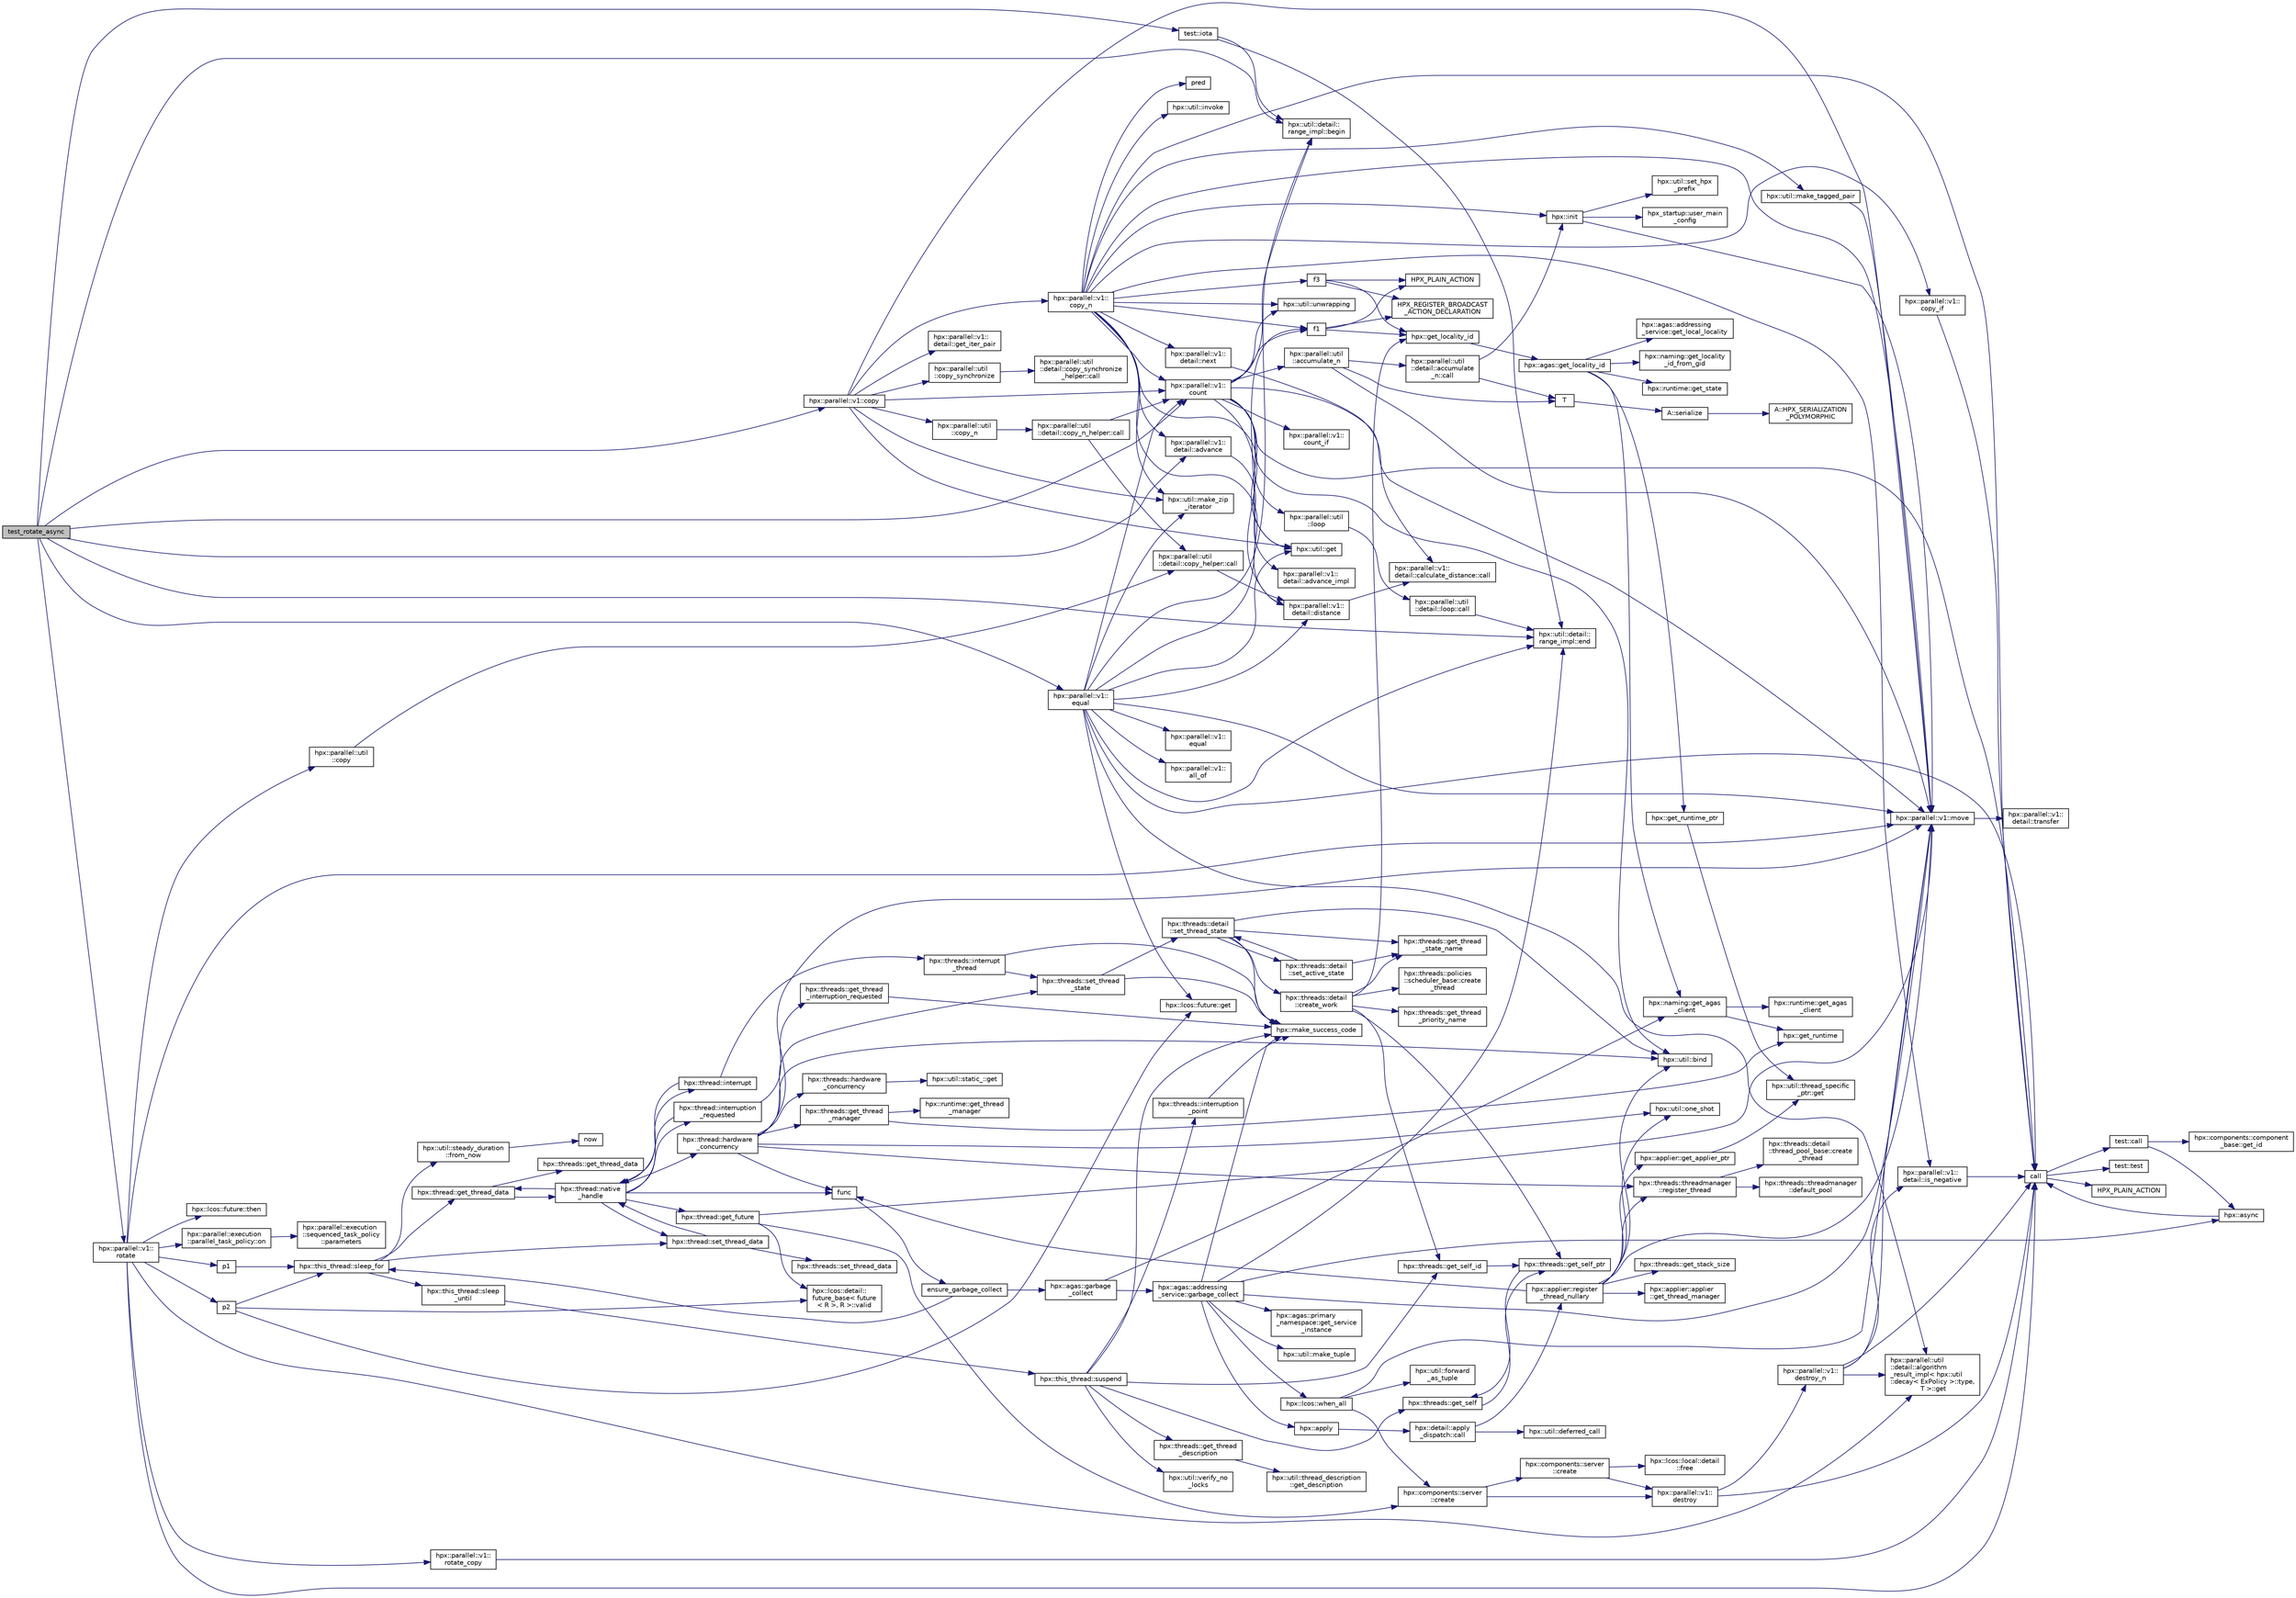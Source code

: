 digraph "test_rotate_async"
{
  edge [fontname="Helvetica",fontsize="10",labelfontname="Helvetica",labelfontsize="10"];
  node [fontname="Helvetica",fontsize="10",shape=record];
  rankdir="LR";
  Node295 [label="test_rotate_async",height=0.2,width=0.4,color="black", fillcolor="grey75", style="filled", fontcolor="black"];
  Node295 -> Node296 [color="midnightblue",fontsize="10",style="solid",fontname="Helvetica"];
  Node296 [label="test::iota",height=0.2,width=0.4,color="black", fillcolor="white", style="filled",URL="$df/d04/namespacetest.html#abdbbc37e6fb67287495e853a554c493a"];
  Node296 -> Node297 [color="midnightblue",fontsize="10",style="solid",fontname="Helvetica"];
  Node297 [label="hpx::util::detail::\lrange_impl::begin",height=0.2,width=0.4,color="black", fillcolor="white", style="filled",URL="$d4/d4a/namespacehpx_1_1util_1_1detail_1_1range__impl.html#a31e165df2b865cdd961f35ce938db41a"];
  Node296 -> Node298 [color="midnightblue",fontsize="10",style="solid",fontname="Helvetica"];
  Node298 [label="hpx::util::detail::\lrange_impl::end",height=0.2,width=0.4,color="black", fillcolor="white", style="filled",URL="$d4/d4a/namespacehpx_1_1util_1_1detail_1_1range__impl.html#afb2ea48b0902f52ee4d8b764807b4316"];
  Node295 -> Node297 [color="midnightblue",fontsize="10",style="solid",fontname="Helvetica"];
  Node295 -> Node298 [color="midnightblue",fontsize="10",style="solid",fontname="Helvetica"];
  Node295 -> Node299 [color="midnightblue",fontsize="10",style="solid",fontname="Helvetica"];
  Node299 [label="hpx::parallel::v1::copy",height=0.2,width=0.4,color="black", fillcolor="white", style="filled",URL="$db/db9/namespacehpx_1_1parallel_1_1v1.html#a502f993845638113034b4a1629b7a3c7"];
  Node299 -> Node300 [color="midnightblue",fontsize="10",style="solid",fontname="Helvetica"];
  Node300 [label="hpx::parallel::v1::\lcopy_n",height=0.2,width=0.4,color="black", fillcolor="white", style="filled",URL="$db/db9/namespacehpx_1_1parallel_1_1v1.html#a62b381b00123e950f7cd81ae9b16c4a6"];
  Node300 -> Node301 [color="midnightblue",fontsize="10",style="solid",fontname="Helvetica"];
  Node301 [label="hpx::util::make_tagged_pair",height=0.2,width=0.4,color="black", fillcolor="white", style="filled",URL="$df/dad/namespacehpx_1_1util.html#afa71e8b7f4f559051a5ff14a508c543c"];
  Node301 -> Node302 [color="midnightblue",fontsize="10",style="solid",fontname="Helvetica"];
  Node302 [label="hpx::parallel::v1::move",height=0.2,width=0.4,color="black", fillcolor="white", style="filled",URL="$db/db9/namespacehpx_1_1parallel_1_1v1.html#aa7c4ede081ce786c9d1eb1adff495cfc"];
  Node302 -> Node303 [color="midnightblue",fontsize="10",style="solid",fontname="Helvetica"];
  Node303 [label="hpx::parallel::v1::\ldetail::transfer",height=0.2,width=0.4,color="black", fillcolor="white", style="filled",URL="$d2/ddd/namespacehpx_1_1parallel_1_1v1_1_1detail.html#ab1b56a05e1885ca7cc7ffa1804dd2f3c"];
  Node300 -> Node304 [color="midnightblue",fontsize="10",style="solid",fontname="Helvetica"];
  Node304 [label="hpx::parallel::v1::\ldetail::is_negative",height=0.2,width=0.4,color="black", fillcolor="white", style="filled",URL="$d2/ddd/namespacehpx_1_1parallel_1_1v1_1_1detail.html#adf2e40fc4b20ad0fd442ee3118a4d527"];
  Node304 -> Node305 [color="midnightblue",fontsize="10",style="solid",fontname="Helvetica"];
  Node305 [label="call",height=0.2,width=0.4,color="black", fillcolor="white", style="filled",URL="$d2/d67/promise__1620_8cpp.html#a58357f0b82bc761e1d0b9091ed563a70"];
  Node305 -> Node306 [color="midnightblue",fontsize="10",style="solid",fontname="Helvetica"];
  Node306 [label="test::test",height=0.2,width=0.4,color="black", fillcolor="white", style="filled",URL="$d8/d89/structtest.html#ab42d5ece712d716b04cb3f686f297a26"];
  Node305 -> Node307 [color="midnightblue",fontsize="10",style="solid",fontname="Helvetica"];
  Node307 [label="HPX_PLAIN_ACTION",height=0.2,width=0.4,color="black", fillcolor="white", style="filled",URL="$d2/d67/promise__1620_8cpp.html#ab96aab827a4b1fcaf66cfe0ba83fef23"];
  Node305 -> Node308 [color="midnightblue",fontsize="10",style="solid",fontname="Helvetica"];
  Node308 [label="test::call",height=0.2,width=0.4,color="black", fillcolor="white", style="filled",URL="$d8/d89/structtest.html#aeb29e7ed6518b9426ccf1344c52620ae"];
  Node308 -> Node309 [color="midnightblue",fontsize="10",style="solid",fontname="Helvetica"];
  Node309 [label="hpx::async",height=0.2,width=0.4,color="black", fillcolor="white", style="filled",URL="$d8/d83/namespacehpx.html#acb7d8e37b73b823956ce144f9a57eaa4"];
  Node309 -> Node305 [color="midnightblue",fontsize="10",style="solid",fontname="Helvetica"];
  Node308 -> Node310 [color="midnightblue",fontsize="10",style="solid",fontname="Helvetica"];
  Node310 [label="hpx::components::component\l_base::get_id",height=0.2,width=0.4,color="black", fillcolor="white", style="filled",URL="$d2/de6/classhpx_1_1components_1_1component__base.html#a4c8fd93514039bdf01c48d66d82b19cd"];
  Node300 -> Node311 [color="midnightblue",fontsize="10",style="solid",fontname="Helvetica"];
  Node311 [label="hpx::util::get",height=0.2,width=0.4,color="black", fillcolor="white", style="filled",URL="$df/dad/namespacehpx_1_1util.html#a5cbd3c41f03f4d4acaedaa4777e3cc02"];
  Node300 -> Node305 [color="midnightblue",fontsize="10",style="solid",fontname="Helvetica"];
  Node300 -> Node312 [color="midnightblue",fontsize="10",style="solid",fontname="Helvetica"];
  Node312 [label="pred",height=0.2,width=0.4,color="black", fillcolor="white", style="filled",URL="$dc/d8b/cxx11__std__thread_8cpp.html#a31ff3168522b47b050989c5e07dd8408"];
  Node300 -> Node313 [color="midnightblue",fontsize="10",style="solid",fontname="Helvetica"];
  Node313 [label="hpx::util::invoke",height=0.2,width=0.4,color="black", fillcolor="white", style="filled",URL="$df/dad/namespacehpx_1_1util.html#a9ed3f52b36e725e476dbf5099134ed3d"];
  Node300 -> Node314 [color="midnightblue",fontsize="10",style="solid",fontname="Helvetica"];
  Node314 [label="hpx::parallel::v1::\lcopy_if",height=0.2,width=0.4,color="black", fillcolor="white", style="filled",URL="$db/db9/namespacehpx_1_1parallel_1_1v1.html#a9a749519e8f71f886d23aecb6ceaaf8a"];
  Node314 -> Node305 [color="midnightblue",fontsize="10",style="solid",fontname="Helvetica"];
  Node300 -> Node315 [color="midnightblue",fontsize="10",style="solid",fontname="Helvetica"];
  Node315 [label="hpx::parallel::v1::\lcount",height=0.2,width=0.4,color="black", fillcolor="white", style="filled",URL="$db/db9/namespacehpx_1_1parallel_1_1v1.html#a19d058114a2bd44801aab4176b188e23"];
  Node315 -> Node316 [color="midnightblue",fontsize="10",style="solid",fontname="Helvetica"];
  Node316 [label="hpx::parallel::v1::\lcount_if",height=0.2,width=0.4,color="black", fillcolor="white", style="filled",URL="$db/db9/namespacehpx_1_1parallel_1_1v1.html#ad836ff017ec208c2d6388a9b47b05ce0"];
  Node315 -> Node317 [color="midnightblue",fontsize="10",style="solid",fontname="Helvetica"];
  Node317 [label="f1",height=0.2,width=0.4,color="black", fillcolor="white", style="filled",URL="$d8/d8b/broadcast_8cpp.html#a1751fbd41f2529b84514a9dbd767959a"];
  Node317 -> Node318 [color="midnightblue",fontsize="10",style="solid",fontname="Helvetica"];
  Node318 [label="hpx::get_locality_id",height=0.2,width=0.4,color="black", fillcolor="white", style="filled",URL="$d8/d83/namespacehpx.html#a158d7c54a657bb364c1704033010697b",tooltip="Return the number of the locality this function is being called from. "];
  Node318 -> Node319 [color="midnightblue",fontsize="10",style="solid",fontname="Helvetica"];
  Node319 [label="hpx::agas::get_locality_id",height=0.2,width=0.4,color="black", fillcolor="white", style="filled",URL="$dc/d54/namespacehpx_1_1agas.html#a491cc2ddecdf0f1a9129900caa6a4d3e"];
  Node319 -> Node320 [color="midnightblue",fontsize="10",style="solid",fontname="Helvetica"];
  Node320 [label="hpx::get_runtime_ptr",height=0.2,width=0.4,color="black", fillcolor="white", style="filled",URL="$d8/d83/namespacehpx.html#af29daf2bb3e01b4d6495a1742b6cce64"];
  Node320 -> Node321 [color="midnightblue",fontsize="10",style="solid",fontname="Helvetica"];
  Node321 [label="hpx::util::thread_specific\l_ptr::get",height=0.2,width=0.4,color="black", fillcolor="white", style="filled",URL="$d4/d4c/structhpx_1_1util_1_1thread__specific__ptr.html#a3b27d8520710478aa41d1f74206bdba9"];
  Node319 -> Node322 [color="midnightblue",fontsize="10",style="solid",fontname="Helvetica"];
  Node322 [label="hpx::runtime::get_state",height=0.2,width=0.4,color="black", fillcolor="white", style="filled",URL="$d0/d7b/classhpx_1_1runtime.html#ab405f80e060dac95d624520f38b0524c"];
  Node319 -> Node323 [color="midnightblue",fontsize="10",style="solid",fontname="Helvetica"];
  Node323 [label="hpx::naming::get_agas\l_client",height=0.2,width=0.4,color="black", fillcolor="white", style="filled",URL="$d4/dc9/namespacehpx_1_1naming.html#a0408fffd5d34b620712a801b0ae3b032"];
  Node323 -> Node324 [color="midnightblue",fontsize="10",style="solid",fontname="Helvetica"];
  Node324 [label="hpx::get_runtime",height=0.2,width=0.4,color="black", fillcolor="white", style="filled",URL="$d8/d83/namespacehpx.html#aef902cc6c7dd3b9fbadf34d1e850a070"];
  Node323 -> Node325 [color="midnightblue",fontsize="10",style="solid",fontname="Helvetica"];
  Node325 [label="hpx::runtime::get_agas\l_client",height=0.2,width=0.4,color="black", fillcolor="white", style="filled",URL="$d0/d7b/classhpx_1_1runtime.html#aeb5dddd30d6b9861669af8ad44d1a96a"];
  Node319 -> Node326 [color="midnightblue",fontsize="10",style="solid",fontname="Helvetica"];
  Node326 [label="hpx::agas::addressing\l_service::get_local_locality",height=0.2,width=0.4,color="black", fillcolor="white", style="filled",URL="$db/d58/structhpx_1_1agas_1_1addressing__service.html#ab52c19a37c2a7a006c6c15f90ad0539c"];
  Node319 -> Node327 [color="midnightblue",fontsize="10",style="solid",fontname="Helvetica"];
  Node327 [label="hpx::naming::get_locality\l_id_from_gid",height=0.2,width=0.4,color="black", fillcolor="white", style="filled",URL="$d4/dc9/namespacehpx_1_1naming.html#a7fd43037784560bd04fda9b49e33529f"];
  Node317 -> Node328 [color="midnightblue",fontsize="10",style="solid",fontname="Helvetica"];
  Node328 [label="HPX_PLAIN_ACTION",height=0.2,width=0.4,color="black", fillcolor="white", style="filled",URL="$d8/d8b/broadcast_8cpp.html#a19685a0394ce6a99351f7a679f6eeefc"];
  Node317 -> Node329 [color="midnightblue",fontsize="10",style="solid",fontname="Helvetica"];
  Node329 [label="HPX_REGISTER_BROADCAST\l_ACTION_DECLARATION",height=0.2,width=0.4,color="black", fillcolor="white", style="filled",URL="$d7/d38/addressing__service_8cpp.html#a573d764d9cb34eec46a4bdffcf07875f"];
  Node315 -> Node330 [color="midnightblue",fontsize="10",style="solid",fontname="Helvetica"];
  Node330 [label="hpx::parallel::util\l::loop",height=0.2,width=0.4,color="black", fillcolor="white", style="filled",URL="$df/dc6/namespacehpx_1_1parallel_1_1util.html#a3f434e00f42929aac85debb8c5782213"];
  Node330 -> Node331 [color="midnightblue",fontsize="10",style="solid",fontname="Helvetica"];
  Node331 [label="hpx::parallel::util\l::detail::loop::call",height=0.2,width=0.4,color="black", fillcolor="white", style="filled",URL="$da/d06/structhpx_1_1parallel_1_1util_1_1detail_1_1loop.html#a5c5e8dbda782f09cdb7bc2509e3bf09e"];
  Node331 -> Node298 [color="midnightblue",fontsize="10",style="solid",fontname="Helvetica"];
  Node315 -> Node332 [color="midnightblue",fontsize="10",style="solid",fontname="Helvetica"];
  Node332 [label="hpx::util::bind",height=0.2,width=0.4,color="black", fillcolor="white", style="filled",URL="$df/dad/namespacehpx_1_1util.html#ad844caedf82a0173d6909d910c3e48c6"];
  Node315 -> Node302 [color="midnightblue",fontsize="10",style="solid",fontname="Helvetica"];
  Node315 -> Node311 [color="midnightblue",fontsize="10",style="solid",fontname="Helvetica"];
  Node315 -> Node305 [color="midnightblue",fontsize="10",style="solid",fontname="Helvetica"];
  Node315 -> Node333 [color="midnightblue",fontsize="10",style="solid",fontname="Helvetica"];
  Node333 [label="hpx::parallel::v1::\ldetail::distance",height=0.2,width=0.4,color="black", fillcolor="white", style="filled",URL="$d2/ddd/namespacehpx_1_1parallel_1_1v1_1_1detail.html#a6bea3c6a5f470cad11f27ee6bab4a33f"];
  Node333 -> Node334 [color="midnightblue",fontsize="10",style="solid",fontname="Helvetica"];
  Node334 [label="hpx::parallel::v1::\ldetail::calculate_distance::call",height=0.2,width=0.4,color="black", fillcolor="white", style="filled",URL="$db/dfa/structhpx_1_1parallel_1_1v1_1_1detail_1_1calculate__distance.html#a950a6627830a7d019ac0e734b0a447bf"];
  Node315 -> Node335 [color="midnightblue",fontsize="10",style="solid",fontname="Helvetica"];
  Node335 [label="hpx::util::unwrapping",height=0.2,width=0.4,color="black", fillcolor="white", style="filled",URL="$df/dad/namespacehpx_1_1util.html#a7529d9ac687684c33403cdd1f9cef8e4"];
  Node315 -> Node336 [color="midnightblue",fontsize="10",style="solid",fontname="Helvetica"];
  Node336 [label="hpx::parallel::util\l::accumulate_n",height=0.2,width=0.4,color="black", fillcolor="white", style="filled",URL="$df/dc6/namespacehpx_1_1parallel_1_1util.html#af19f9a2722f97c2247ea5d0dbb5e2d25"];
  Node336 -> Node337 [color="midnightblue",fontsize="10",style="solid",fontname="Helvetica"];
  Node337 [label="hpx::parallel::util\l::detail::accumulate\l_n::call",height=0.2,width=0.4,color="black", fillcolor="white", style="filled",URL="$d8/d3b/structhpx_1_1parallel_1_1util_1_1detail_1_1accumulate__n.html#a765aceb8ab313fc92f7c4aaf70ccca8f"];
  Node337 -> Node338 [color="midnightblue",fontsize="10",style="solid",fontname="Helvetica"];
  Node338 [label="hpx::init",height=0.2,width=0.4,color="black", fillcolor="white", style="filled",URL="$d8/d83/namespacehpx.html#a3c694ea960b47c56b33351ba16e3d76b",tooltip="Main entry point for launching the HPX runtime system. "];
  Node338 -> Node339 [color="midnightblue",fontsize="10",style="solid",fontname="Helvetica"];
  Node339 [label="hpx::util::set_hpx\l_prefix",height=0.2,width=0.4,color="black", fillcolor="white", style="filled",URL="$df/dad/namespacehpx_1_1util.html#ae40a23c1ba0a48d9304dcf717a95793e"];
  Node338 -> Node340 [color="midnightblue",fontsize="10",style="solid",fontname="Helvetica"];
  Node340 [label="hpx_startup::user_main\l_config",height=0.2,width=0.4,color="black", fillcolor="white", style="filled",URL="$d3/dd2/namespacehpx__startup.html#aaac571d88bd3912a4225a23eb3261637"];
  Node338 -> Node302 [color="midnightblue",fontsize="10",style="solid",fontname="Helvetica"];
  Node337 -> Node341 [color="midnightblue",fontsize="10",style="solid",fontname="Helvetica"];
  Node341 [label="T",height=0.2,width=0.4,color="black", fillcolor="white", style="filled",URL="$db/d33/polymorphic__semiintrusive__template_8cpp.html#ad187658f9cb91c1312b39ae7e896f1ea"];
  Node341 -> Node342 [color="midnightblue",fontsize="10",style="solid",fontname="Helvetica"];
  Node342 [label="A::serialize",height=0.2,width=0.4,color="black", fillcolor="white", style="filled",URL="$d7/da0/struct_a.html#a5f5c287cf471e274ed9dda0da1592212"];
  Node342 -> Node343 [color="midnightblue",fontsize="10",style="solid",fontname="Helvetica"];
  Node343 [label="A::HPX_SERIALIZATION\l_POLYMORPHIC",height=0.2,width=0.4,color="black", fillcolor="white", style="filled",URL="$d7/da0/struct_a.html#ada978cc156cebbafddb1f3aa4c01918c"];
  Node336 -> Node302 [color="midnightblue",fontsize="10",style="solid",fontname="Helvetica"];
  Node336 -> Node341 [color="midnightblue",fontsize="10",style="solid",fontname="Helvetica"];
  Node315 -> Node297 [color="midnightblue",fontsize="10",style="solid",fontname="Helvetica"];
  Node300 -> Node333 [color="midnightblue",fontsize="10",style="solid",fontname="Helvetica"];
  Node300 -> Node338 [color="midnightblue",fontsize="10",style="solid",fontname="Helvetica"];
  Node300 -> Node344 [color="midnightblue",fontsize="10",style="solid",fontname="Helvetica"];
  Node344 [label="hpx::util::make_zip\l_iterator",height=0.2,width=0.4,color="black", fillcolor="white", style="filled",URL="$df/dad/namespacehpx_1_1util.html#a2f68369b316e5699be2c81c04e3ee209"];
  Node300 -> Node317 [color="midnightblue",fontsize="10",style="solid",fontname="Helvetica"];
  Node300 -> Node345 [color="midnightblue",fontsize="10",style="solid",fontname="Helvetica"];
  Node345 [label="f3",height=0.2,width=0.4,color="black", fillcolor="white", style="filled",URL="$d8/d8b/broadcast_8cpp.html#a9bac347cb7dd97427ecd2dd58525b646"];
  Node345 -> Node318 [color="midnightblue",fontsize="10",style="solid",fontname="Helvetica"];
  Node345 -> Node328 [color="midnightblue",fontsize="10",style="solid",fontname="Helvetica"];
  Node345 -> Node329 [color="midnightblue",fontsize="10",style="solid",fontname="Helvetica"];
  Node300 -> Node346 [color="midnightblue",fontsize="10",style="solid",fontname="Helvetica"];
  Node346 [label="hpx::parallel::v1::\ldetail::next",height=0.2,width=0.4,color="black", fillcolor="white", style="filled",URL="$d2/ddd/namespacehpx_1_1parallel_1_1v1_1_1detail.html#a0a6696d8c17a32b8ebfaa496b9ab3332"];
  Node346 -> Node334 [color="midnightblue",fontsize="10",style="solid",fontname="Helvetica"];
  Node300 -> Node347 [color="midnightblue",fontsize="10",style="solid",fontname="Helvetica"];
  Node347 [label="hpx::parallel::v1::\ldetail::advance",height=0.2,width=0.4,color="black", fillcolor="white", style="filled",URL="$d2/ddd/namespacehpx_1_1parallel_1_1v1_1_1detail.html#ad9fca7bce7b3e3c32302967ffc1fb4a4"];
  Node347 -> Node348 [color="midnightblue",fontsize="10",style="solid",fontname="Helvetica"];
  Node348 [label="hpx::parallel::v1::\ldetail::advance_impl",height=0.2,width=0.4,color="black", fillcolor="white", style="filled",URL="$d2/ddd/namespacehpx_1_1parallel_1_1v1_1_1detail.html#ad4fa62ca115927187e4063b65ee5f317"];
  Node300 -> Node302 [color="midnightblue",fontsize="10",style="solid",fontname="Helvetica"];
  Node300 -> Node335 [color="midnightblue",fontsize="10",style="solid",fontname="Helvetica"];
  Node299 -> Node315 [color="midnightblue",fontsize="10",style="solid",fontname="Helvetica"];
  Node299 -> Node349 [color="midnightblue",fontsize="10",style="solid",fontname="Helvetica"];
  Node349 [label="hpx::parallel::util\l::copy_n",height=0.2,width=0.4,color="black", fillcolor="white", style="filled",URL="$df/dc6/namespacehpx_1_1parallel_1_1util.html#ab30b19e9d50f04c88be6cb7408c82987"];
  Node349 -> Node350 [color="midnightblue",fontsize="10",style="solid",fontname="Helvetica"];
  Node350 [label="hpx::parallel::util\l::detail::copy_n_helper::call",height=0.2,width=0.4,color="black", fillcolor="white", style="filled",URL="$de/d50/structhpx_1_1parallel_1_1util_1_1detail_1_1copy__n__helper.html#ae283ae8df16258386dd2aa4d58d4df8e"];
  Node350 -> Node315 [color="midnightblue",fontsize="10",style="solid",fontname="Helvetica"];
  Node350 -> Node351 [color="midnightblue",fontsize="10",style="solid",fontname="Helvetica"];
  Node351 [label="hpx::parallel::util\l::detail::copy_helper::call",height=0.2,width=0.4,color="black", fillcolor="white", style="filled",URL="$db/d59/structhpx_1_1parallel_1_1util_1_1detail_1_1copy__helper.html#ac801832edc0b6a84595880bb4613cb60"];
  Node351 -> Node333 [color="midnightblue",fontsize="10",style="solid",fontname="Helvetica"];
  Node299 -> Node352 [color="midnightblue",fontsize="10",style="solid",fontname="Helvetica"];
  Node352 [label="hpx::parallel::v1::\ldetail::get_iter_pair",height=0.2,width=0.4,color="black", fillcolor="white", style="filled",URL="$d2/ddd/namespacehpx_1_1parallel_1_1v1_1_1detail.html#ac4d3c2918035705998b9b049c5440119"];
  Node299 -> Node344 [color="midnightblue",fontsize="10",style="solid",fontname="Helvetica"];
  Node299 -> Node311 [color="midnightblue",fontsize="10",style="solid",fontname="Helvetica"];
  Node299 -> Node353 [color="midnightblue",fontsize="10",style="solid",fontname="Helvetica"];
  Node353 [label="hpx::parallel::util\l::copy_synchronize",height=0.2,width=0.4,color="black", fillcolor="white", style="filled",URL="$df/dc6/namespacehpx_1_1parallel_1_1util.html#ad33c06f9b1fc663f33b9fb189390e71b"];
  Node353 -> Node354 [color="midnightblue",fontsize="10",style="solid",fontname="Helvetica"];
  Node354 [label="hpx::parallel::util\l::detail::copy_synchronize\l_helper::call",height=0.2,width=0.4,color="black", fillcolor="white", style="filled",URL="$d7/d41/structhpx_1_1parallel_1_1util_1_1detail_1_1copy__synchronize__helper.html#a7c8e8c72844a8fd415b6b3517cc1a224"];
  Node299 -> Node302 [color="midnightblue",fontsize="10",style="solid",fontname="Helvetica"];
  Node295 -> Node347 [color="midnightblue",fontsize="10",style="solid",fontname="Helvetica"];
  Node295 -> Node355 [color="midnightblue",fontsize="10",style="solid",fontname="Helvetica"];
  Node355 [label="hpx::parallel::v1::\lrotate",height=0.2,width=0.4,color="black", fillcolor="white", style="filled",URL="$db/db9/namespacehpx_1_1parallel_1_1v1.html#a1186b3f6aa7198ada6c81f987e08f85b"];
  Node355 -> Node305 [color="midnightblue",fontsize="10",style="solid",fontname="Helvetica"];
  Node355 -> Node356 [color="midnightblue",fontsize="10",style="solid",fontname="Helvetica"];
  Node356 [label="p1",height=0.2,width=0.4,color="black", fillcolor="white", style="filled",URL="$df/da5/future__then_8cpp.html#a8978a24b044bacf963e33824a4c1ac98"];
  Node356 -> Node357 [color="midnightblue",fontsize="10",style="solid",fontname="Helvetica"];
  Node357 [label="hpx::this_thread::sleep_for",height=0.2,width=0.4,color="black", fillcolor="white", style="filled",URL="$d9/d52/namespacehpx_1_1this__thread.html#afc042a5a5fa52eef2d1d177a343435cf"];
  Node357 -> Node358 [color="midnightblue",fontsize="10",style="solid",fontname="Helvetica"];
  Node358 [label="hpx::this_thread::sleep\l_until",height=0.2,width=0.4,color="black", fillcolor="white", style="filled",URL="$d9/d52/namespacehpx_1_1this__thread.html#ae12a853980115b23ff0ab8ca06622658"];
  Node358 -> Node359 [color="midnightblue",fontsize="10",style="solid",fontname="Helvetica"];
  Node359 [label="hpx::this_thread::suspend",height=0.2,width=0.4,color="black", fillcolor="white", style="filled",URL="$d9/d52/namespacehpx_1_1this__thread.html#aca220026fb3014c0881d129fe31c0073"];
  Node359 -> Node360 [color="midnightblue",fontsize="10",style="solid",fontname="Helvetica"];
  Node360 [label="hpx::threads::get_self",height=0.2,width=0.4,color="black", fillcolor="white", style="filled",URL="$d7/d28/namespacehpx_1_1threads.html#a07daf4d6d29233f20d66d41ab7b5b8e8"];
  Node360 -> Node361 [color="midnightblue",fontsize="10",style="solid",fontname="Helvetica"];
  Node361 [label="hpx::threads::get_self_ptr",height=0.2,width=0.4,color="black", fillcolor="white", style="filled",URL="$d7/d28/namespacehpx_1_1threads.html#a22877ae347ad884cde3a51397dad6c53"];
  Node361 -> Node360 [color="midnightblue",fontsize="10",style="solid",fontname="Helvetica"];
  Node359 -> Node362 [color="midnightblue",fontsize="10",style="solid",fontname="Helvetica"];
  Node362 [label="hpx::threads::get_self_id",height=0.2,width=0.4,color="black", fillcolor="white", style="filled",URL="$d7/d28/namespacehpx_1_1threads.html#afafe0f900b9fac3d4ed3c747625c1cfe"];
  Node362 -> Node361 [color="midnightblue",fontsize="10",style="solid",fontname="Helvetica"];
  Node359 -> Node363 [color="midnightblue",fontsize="10",style="solid",fontname="Helvetica"];
  Node363 [label="hpx::threads::interruption\l_point",height=0.2,width=0.4,color="black", fillcolor="white", style="filled",URL="$d7/d28/namespacehpx_1_1threads.html#ada6ec56a12b050707311d8c628089059"];
  Node363 -> Node364 [color="midnightblue",fontsize="10",style="solid",fontname="Helvetica"];
  Node364 [label="hpx::make_success_code",height=0.2,width=0.4,color="black", fillcolor="white", style="filled",URL="$d8/d83/namespacehpx.html#a0e8512a8f49e2a6c8185061181419d8f",tooltip="Returns error_code(hpx::success, \"success\", mode). "];
  Node359 -> Node365 [color="midnightblue",fontsize="10",style="solid",fontname="Helvetica"];
  Node365 [label="hpx::util::verify_no\l_locks",height=0.2,width=0.4,color="black", fillcolor="white", style="filled",URL="$df/dad/namespacehpx_1_1util.html#ae0e1837ee6f09b79b26c2e788d2e9fc9"];
  Node359 -> Node366 [color="midnightblue",fontsize="10",style="solid",fontname="Helvetica"];
  Node366 [label="hpx::threads::get_thread\l_description",height=0.2,width=0.4,color="black", fillcolor="white", style="filled",URL="$d7/d28/namespacehpx_1_1threads.html#a42fc18a7a680f4e8bc633a4b4c956701"];
  Node366 -> Node367 [color="midnightblue",fontsize="10",style="solid",fontname="Helvetica"];
  Node367 [label="hpx::util::thread_description\l::get_description",height=0.2,width=0.4,color="black", fillcolor="white", style="filled",URL="$df/d9e/structhpx_1_1util_1_1thread__description.html#a8c834e14eca6eb228188022577f9f952"];
  Node359 -> Node364 [color="midnightblue",fontsize="10",style="solid",fontname="Helvetica"];
  Node357 -> Node368 [color="midnightblue",fontsize="10",style="solid",fontname="Helvetica"];
  Node368 [label="hpx::util::steady_duration\l::from_now",height=0.2,width=0.4,color="black", fillcolor="white", style="filled",URL="$d9/d4f/classhpx_1_1util_1_1steady__duration.html#a0132206d767cd0f7395507b40111a153"];
  Node368 -> Node369 [color="midnightblue",fontsize="10",style="solid",fontname="Helvetica"];
  Node369 [label="now",height=0.2,width=0.4,color="black", fillcolor="white", style="filled",URL="$de/db3/1d__stencil__1__omp_8cpp.html#a89e9667753dccfac455bd37a7a3a7b16"];
  Node357 -> Node370 [color="midnightblue",fontsize="10",style="solid",fontname="Helvetica"];
  Node370 [label="hpx::thread::get_thread_data",height=0.2,width=0.4,color="black", fillcolor="white", style="filled",URL="$de/d9b/classhpx_1_1thread.html#a4535ef82cec3b953d2c941d20e3e3904"];
  Node370 -> Node371 [color="midnightblue",fontsize="10",style="solid",fontname="Helvetica"];
  Node371 [label="hpx::threads::get_thread_data",height=0.2,width=0.4,color="black", fillcolor="white", style="filled",URL="$d7/d28/namespacehpx_1_1threads.html#a8737931ff6303807225f735b2b384ae4"];
  Node370 -> Node372 [color="midnightblue",fontsize="10",style="solid",fontname="Helvetica"];
  Node372 [label="hpx::thread::native\l_handle",height=0.2,width=0.4,color="black", fillcolor="white", style="filled",URL="$de/d9b/classhpx_1_1thread.html#acf48190d264ab64c1c4ec99d0b421b5a"];
  Node372 -> Node373 [color="midnightblue",fontsize="10",style="solid",fontname="Helvetica"];
  Node373 [label="hpx::thread::hardware\l_concurrency",height=0.2,width=0.4,color="black", fillcolor="white", style="filled",URL="$de/d9b/classhpx_1_1thread.html#a8e4fff210e02485ba493bc3a2a956c03"];
  Node373 -> Node374 [color="midnightblue",fontsize="10",style="solid",fontname="Helvetica"];
  Node374 [label="hpx::threads::hardware\l_concurrency",height=0.2,width=0.4,color="black", fillcolor="white", style="filled",URL="$d7/d28/namespacehpx_1_1threads.html#aa8752a235478d2ad7b5ac467b63ab527"];
  Node374 -> Node375 [color="midnightblue",fontsize="10",style="solid",fontname="Helvetica"];
  Node375 [label="hpx::util::static_::get",height=0.2,width=0.4,color="black", fillcolor="white", style="filled",URL="$d3/dbb/structhpx_1_1util_1_1static__.html#a2967c633948a3bf17a3b5405ef5a8318"];
  Node373 -> Node376 [color="midnightblue",fontsize="10",style="solid",fontname="Helvetica"];
  Node376 [label="func",height=0.2,width=0.4,color="black", fillcolor="white", style="filled",URL="$d8/dfd/id__type__ref__counting__1032_8cpp.html#ab811b86ea5107ffb3351fcaa29d2c652"];
  Node376 -> Node377 [color="midnightblue",fontsize="10",style="solid",fontname="Helvetica"];
  Node377 [label="ensure_garbage_collect",height=0.2,width=0.4,color="black", fillcolor="white", style="filled",URL="$d8/dfd/id__type__ref__counting__1032_8cpp.html#a5264b94bf7c262ac0e521fb290d476d5"];
  Node377 -> Node357 [color="midnightblue",fontsize="10",style="solid",fontname="Helvetica"];
  Node377 -> Node378 [color="midnightblue",fontsize="10",style="solid",fontname="Helvetica"];
  Node378 [label="hpx::agas::garbage\l_collect",height=0.2,width=0.4,color="black", fillcolor="white", style="filled",URL="$dc/d54/namespacehpx_1_1agas.html#a951337adc4f9bd6df00a50737468e911"];
  Node378 -> Node323 [color="midnightblue",fontsize="10",style="solid",fontname="Helvetica"];
  Node378 -> Node379 [color="midnightblue",fontsize="10",style="solid",fontname="Helvetica"];
  Node379 [label="hpx::agas::addressing\l_service::garbage_collect",height=0.2,width=0.4,color="black", fillcolor="white", style="filled",URL="$db/d58/structhpx_1_1agas_1_1addressing__service.html#a87dcae0eacf6e62d5103ebf516d86f63"];
  Node379 -> Node364 [color="midnightblue",fontsize="10",style="solid",fontname="Helvetica"];
  Node379 -> Node380 [color="midnightblue",fontsize="10",style="solid",fontname="Helvetica"];
  Node380 [label="hpx::agas::primary\l_namespace::get_service\l_instance",height=0.2,width=0.4,color="black", fillcolor="white", style="filled",URL="$d1/d43/structhpx_1_1agas_1_1primary__namespace.html#a7630ff0f30ff8c23b13b4672c5350e2e"];
  Node379 -> Node381 [color="midnightblue",fontsize="10",style="solid",fontname="Helvetica"];
  Node381 [label="hpx::util::make_tuple",height=0.2,width=0.4,color="black", fillcolor="white", style="filled",URL="$df/dad/namespacehpx_1_1util.html#a06fa74211a987d208e013f400a9f5328"];
  Node379 -> Node298 [color="midnightblue",fontsize="10",style="solid",fontname="Helvetica"];
  Node379 -> Node382 [color="midnightblue",fontsize="10",style="solid",fontname="Helvetica"];
  Node382 [label="hpx::apply",height=0.2,width=0.4,color="black", fillcolor="white", style="filled",URL="$d8/d83/namespacehpx.html#aa87762f0db0731d385f3fdfdb25d59fc"];
  Node382 -> Node383 [color="midnightblue",fontsize="10",style="solid",fontname="Helvetica"];
  Node383 [label="hpx::detail::apply\l_dispatch::call",height=0.2,width=0.4,color="black", fillcolor="white", style="filled",URL="$db/de8/structhpx_1_1detail_1_1apply__dispatch.html#a0755fab16d281e74bcff0f8045be9459"];
  Node383 -> Node384 [color="midnightblue",fontsize="10",style="solid",fontname="Helvetica"];
  Node384 [label="hpx::applier::register\l_thread_nullary",height=0.2,width=0.4,color="black", fillcolor="white", style="filled",URL="$d8/dcb/namespacehpx_1_1applier.html#a401cd1145927e58d74d1eb52aaccd936"];
  Node384 -> Node385 [color="midnightblue",fontsize="10",style="solid",fontname="Helvetica"];
  Node385 [label="hpx::applier::get_applier_ptr",height=0.2,width=0.4,color="black", fillcolor="white", style="filled",URL="$d8/dcb/namespacehpx_1_1applier.html#a617483cf2b77ad3a0aa428ade7b35299"];
  Node385 -> Node321 [color="midnightblue",fontsize="10",style="solid",fontname="Helvetica"];
  Node384 -> Node376 [color="midnightblue",fontsize="10",style="solid",fontname="Helvetica"];
  Node384 -> Node332 [color="midnightblue",fontsize="10",style="solid",fontname="Helvetica"];
  Node384 -> Node386 [color="midnightblue",fontsize="10",style="solid",fontname="Helvetica"];
  Node386 [label="hpx::util::one_shot",height=0.2,width=0.4,color="black", fillcolor="white", style="filled",URL="$df/dad/namespacehpx_1_1util.html#a273e61be42a72415291e0ec0a4f28c7a"];
  Node384 -> Node302 [color="midnightblue",fontsize="10",style="solid",fontname="Helvetica"];
  Node384 -> Node387 [color="midnightblue",fontsize="10",style="solid",fontname="Helvetica"];
  Node387 [label="hpx::threads::get_stack_size",height=0.2,width=0.4,color="black", fillcolor="white", style="filled",URL="$d7/d28/namespacehpx_1_1threads.html#af597241b3c2785150be206737ca04aa6",tooltip="The get_stack_size function is part of the thread related API. It. "];
  Node384 -> Node388 [color="midnightblue",fontsize="10",style="solid",fontname="Helvetica"];
  Node388 [label="hpx::applier::applier\l::get_thread_manager",height=0.2,width=0.4,color="black", fillcolor="white", style="filled",URL="$da/dcb/classhpx_1_1applier_1_1applier.html#acc36d583973701e573be39da97bba866",tooltip="Access the thread-manager instance associated with this applier. "];
  Node384 -> Node389 [color="midnightblue",fontsize="10",style="solid",fontname="Helvetica"];
  Node389 [label="hpx::threads::threadmanager\l::register_thread",height=0.2,width=0.4,color="black", fillcolor="white", style="filled",URL="$d5/daa/classhpx_1_1threads_1_1threadmanager.html#a7f79c7578e08a60ca45eb276ce8133d8"];
  Node389 -> Node390 [color="midnightblue",fontsize="10",style="solid",fontname="Helvetica"];
  Node390 [label="hpx::threads::threadmanager\l::default_pool",height=0.2,width=0.4,color="black", fillcolor="white", style="filled",URL="$d5/daa/classhpx_1_1threads_1_1threadmanager.html#a851f067d03b5dd1c5e6a9a6a841e05df"];
  Node389 -> Node391 [color="midnightblue",fontsize="10",style="solid",fontname="Helvetica"];
  Node391 [label="hpx::threads::detail\l::thread_pool_base::create\l_thread",height=0.2,width=0.4,color="black", fillcolor="white", style="filled",URL="$de/dae/classhpx_1_1threads_1_1detail_1_1thread__pool__base.html#ad35d3779eef6f4528e62a26d71b34b34"];
  Node383 -> Node392 [color="midnightblue",fontsize="10",style="solid",fontname="Helvetica"];
  Node392 [label="hpx::util::deferred_call",height=0.2,width=0.4,color="black", fillcolor="white", style="filled",URL="$df/dad/namespacehpx_1_1util.html#acdded623c658a7a3436f7e76bc9d881c"];
  Node379 -> Node302 [color="midnightblue",fontsize="10",style="solid",fontname="Helvetica"];
  Node379 -> Node309 [color="midnightblue",fontsize="10",style="solid",fontname="Helvetica"];
  Node379 -> Node393 [color="midnightblue",fontsize="10",style="solid",fontname="Helvetica"];
  Node393 [label="hpx::lcos::when_all",height=0.2,width=0.4,color="black", fillcolor="white", style="filled",URL="$d2/dc9/namespacehpx_1_1lcos.html#a1a6fb024d8690923fb185d5aee204d54"];
  Node393 -> Node394 [color="midnightblue",fontsize="10",style="solid",fontname="Helvetica"];
  Node394 [label="hpx::util::forward\l_as_tuple",height=0.2,width=0.4,color="black", fillcolor="white", style="filled",URL="$df/dad/namespacehpx_1_1util.html#ab7c31e3f24c3302a4f67b6735a6fa597"];
  Node393 -> Node302 [color="midnightblue",fontsize="10",style="solid",fontname="Helvetica"];
  Node393 -> Node395 [color="midnightblue",fontsize="10",style="solid",fontname="Helvetica"];
  Node395 [label="hpx::components::server\l::create",height=0.2,width=0.4,color="black", fillcolor="white", style="filled",URL="$d2/da2/namespacehpx_1_1components_1_1server.html#ac776c89f3d68ceb910e8cee9fa937ab4",tooltip="Create arrays of components using their default constructor. "];
  Node395 -> Node396 [color="midnightblue",fontsize="10",style="solid",fontname="Helvetica"];
  Node396 [label="hpx::components::server\l::create",height=0.2,width=0.4,color="black", fillcolor="white", style="filled",URL="$d2/da2/namespacehpx_1_1components_1_1server.html#a77d26de181c97b444565e230577981bd"];
  Node396 -> Node397 [color="midnightblue",fontsize="10",style="solid",fontname="Helvetica"];
  Node397 [label="hpx::lcos::local::detail\l::free",height=0.2,width=0.4,color="black", fillcolor="white", style="filled",URL="$d4/dcb/namespacehpx_1_1lcos_1_1local_1_1detail.html#a55a940f019734e9bb045dc123cd80e48"];
  Node396 -> Node398 [color="midnightblue",fontsize="10",style="solid",fontname="Helvetica"];
  Node398 [label="hpx::parallel::v1::\ldestroy",height=0.2,width=0.4,color="black", fillcolor="white", style="filled",URL="$db/db9/namespacehpx_1_1parallel_1_1v1.html#acf303558375048e8a7cc9a2c2e09477f"];
  Node398 -> Node305 [color="midnightblue",fontsize="10",style="solid",fontname="Helvetica"];
  Node398 -> Node399 [color="midnightblue",fontsize="10",style="solid",fontname="Helvetica"];
  Node399 [label="hpx::parallel::v1::\ldestroy_n",height=0.2,width=0.4,color="black", fillcolor="white", style="filled",URL="$db/db9/namespacehpx_1_1parallel_1_1v1.html#a71d0691132a300690163f5636bcd5bd3"];
  Node399 -> Node304 [color="midnightblue",fontsize="10",style="solid",fontname="Helvetica"];
  Node399 -> Node400 [color="midnightblue",fontsize="10",style="solid",fontname="Helvetica"];
  Node400 [label="hpx::parallel::util\l::detail::algorithm\l_result_impl\< hpx::util\l::decay\< ExPolicy \>::type,\l T \>::get",height=0.2,width=0.4,color="black", fillcolor="white", style="filled",URL="$d2/d42/structhpx_1_1parallel_1_1util_1_1detail_1_1algorithm__result__impl.html#ab5b051e8ec74eff5e0e62fd63f5d377e"];
  Node399 -> Node302 [color="midnightblue",fontsize="10",style="solid",fontname="Helvetica"];
  Node399 -> Node305 [color="midnightblue",fontsize="10",style="solid",fontname="Helvetica"];
  Node395 -> Node398 [color="midnightblue",fontsize="10",style="solid",fontname="Helvetica"];
  Node373 -> Node332 [color="midnightblue",fontsize="10",style="solid",fontname="Helvetica"];
  Node373 -> Node386 [color="midnightblue",fontsize="10",style="solid",fontname="Helvetica"];
  Node373 -> Node302 [color="midnightblue",fontsize="10",style="solid",fontname="Helvetica"];
  Node373 -> Node401 [color="midnightblue",fontsize="10",style="solid",fontname="Helvetica"];
  Node401 [label="hpx::threads::get_thread\l_manager",height=0.2,width=0.4,color="black", fillcolor="white", style="filled",URL="$d7/d28/namespacehpx_1_1threads.html#a076973c3a53beadde7d967e22c4f6cce"];
  Node401 -> Node324 [color="midnightblue",fontsize="10",style="solid",fontname="Helvetica"];
  Node401 -> Node402 [color="midnightblue",fontsize="10",style="solid",fontname="Helvetica"];
  Node402 [label="hpx::runtime::get_thread\l_manager",height=0.2,width=0.4,color="black", fillcolor="white", style="filled",URL="$d0/d7b/classhpx_1_1runtime.html#a865b12d57fcd44a8d3dda3e35414f563"];
  Node373 -> Node389 [color="midnightblue",fontsize="10",style="solid",fontname="Helvetica"];
  Node373 -> Node403 [color="midnightblue",fontsize="10",style="solid",fontname="Helvetica"];
  Node403 [label="hpx::threads::set_thread\l_state",height=0.2,width=0.4,color="black", fillcolor="white", style="filled",URL="$d7/d28/namespacehpx_1_1threads.html#ac0690ad16ad778bcc79dcd727cc33025",tooltip="Set the thread state of the thread referenced by the thread_id id. "];
  Node403 -> Node364 [color="midnightblue",fontsize="10",style="solid",fontname="Helvetica"];
  Node403 -> Node404 [color="midnightblue",fontsize="10",style="solid",fontname="Helvetica"];
  Node404 [label="hpx::threads::detail\l::set_thread_state",height=0.2,width=0.4,color="black", fillcolor="white", style="filled",URL="$d2/dd1/namespacehpx_1_1threads_1_1detail.html#af85ddc854c4a149bf1738eb1b111b9ab"];
  Node404 -> Node405 [color="midnightblue",fontsize="10",style="solid",fontname="Helvetica"];
  Node405 [label="hpx::threads::get_thread\l_state_name",height=0.2,width=0.4,color="black", fillcolor="white", style="filled",URL="$d7/d28/namespacehpx_1_1threads.html#a26f91ea8d2195f165c033241c5cd11db"];
  Node404 -> Node364 [color="midnightblue",fontsize="10",style="solid",fontname="Helvetica"];
  Node404 -> Node332 [color="midnightblue",fontsize="10",style="solid",fontname="Helvetica"];
  Node404 -> Node406 [color="midnightblue",fontsize="10",style="solid",fontname="Helvetica"];
  Node406 [label="hpx::threads::detail\l::set_active_state",height=0.2,width=0.4,color="black", fillcolor="white", style="filled",URL="$d2/dd1/namespacehpx_1_1threads_1_1detail.html#a45884a5bf04ad66a4f259231a3947e76"];
  Node406 -> Node405 [color="midnightblue",fontsize="10",style="solid",fontname="Helvetica"];
  Node406 -> Node404 [color="midnightblue",fontsize="10",style="solid",fontname="Helvetica"];
  Node404 -> Node407 [color="midnightblue",fontsize="10",style="solid",fontname="Helvetica"];
  Node407 [label="hpx::threads::detail\l::create_work",height=0.2,width=0.4,color="black", fillcolor="white", style="filled",URL="$d2/dd1/namespacehpx_1_1threads_1_1detail.html#ae22384a3c1b1a1940032fad068fb54b1"];
  Node407 -> Node405 [color="midnightblue",fontsize="10",style="solid",fontname="Helvetica"];
  Node407 -> Node408 [color="midnightblue",fontsize="10",style="solid",fontname="Helvetica"];
  Node408 [label="hpx::threads::get_thread\l_priority_name",height=0.2,width=0.4,color="black", fillcolor="white", style="filled",URL="$d7/d28/namespacehpx_1_1threads.html#a9c6b2fec0c1cf5b06ff83ce756ca6d42"];
  Node407 -> Node361 [color="midnightblue",fontsize="10",style="solid",fontname="Helvetica"];
  Node407 -> Node362 [color="midnightblue",fontsize="10",style="solid",fontname="Helvetica"];
  Node407 -> Node318 [color="midnightblue",fontsize="10",style="solid",fontname="Helvetica"];
  Node407 -> Node409 [color="midnightblue",fontsize="10",style="solid",fontname="Helvetica"];
  Node409 [label="hpx::threads::policies\l::scheduler_base::create\l_thread",height=0.2,width=0.4,color="black", fillcolor="white", style="filled",URL="$dd/d7e/structhpx_1_1threads_1_1policies_1_1scheduler__base.html#ad3b05cd7f363cc8e8410ce368c3794e0"];
  Node372 -> Node410 [color="midnightblue",fontsize="10",style="solid",fontname="Helvetica"];
  Node410 [label="hpx::thread::interrupt",height=0.2,width=0.4,color="black", fillcolor="white", style="filled",URL="$de/d9b/classhpx_1_1thread.html#ac34d0d033aa743c476a79dbc2e1a8a39"];
  Node410 -> Node411 [color="midnightblue",fontsize="10",style="solid",fontname="Helvetica"];
  Node411 [label="hpx::threads::interrupt\l_thread",height=0.2,width=0.4,color="black", fillcolor="white", style="filled",URL="$d7/d28/namespacehpx_1_1threads.html#a6bdda1a2aab61b9b13d274b5155d7e73"];
  Node411 -> Node364 [color="midnightblue",fontsize="10",style="solid",fontname="Helvetica"];
  Node411 -> Node403 [color="midnightblue",fontsize="10",style="solid",fontname="Helvetica"];
  Node410 -> Node372 [color="midnightblue",fontsize="10",style="solid",fontname="Helvetica"];
  Node372 -> Node412 [color="midnightblue",fontsize="10",style="solid",fontname="Helvetica"];
  Node412 [label="hpx::thread::interruption\l_requested",height=0.2,width=0.4,color="black", fillcolor="white", style="filled",URL="$de/d9b/classhpx_1_1thread.html#a33276bb4c20bbb0b1978944e18ef71b8"];
  Node412 -> Node413 [color="midnightblue",fontsize="10",style="solid",fontname="Helvetica"];
  Node413 [label="hpx::threads::get_thread\l_interruption_requested",height=0.2,width=0.4,color="black", fillcolor="white", style="filled",URL="$d7/d28/namespacehpx_1_1threads.html#ae64a7fdb8b5c8bac7be0c8282672a03b"];
  Node413 -> Node364 [color="midnightblue",fontsize="10",style="solid",fontname="Helvetica"];
  Node412 -> Node372 [color="midnightblue",fontsize="10",style="solid",fontname="Helvetica"];
  Node372 -> Node414 [color="midnightblue",fontsize="10",style="solid",fontname="Helvetica"];
  Node414 [label="hpx::thread::get_future",height=0.2,width=0.4,color="black", fillcolor="white", style="filled",URL="$de/d9b/classhpx_1_1thread.html#a87fdb0d8da826366fc190ed224900a64"];
  Node414 -> Node415 [color="midnightblue",fontsize="10",style="solid",fontname="Helvetica"];
  Node415 [label="hpx::lcos::detail::\lfuture_base\< future\l\< R \>, R \>::valid",height=0.2,width=0.4,color="black", fillcolor="white", style="filled",URL="$d5/dd7/classhpx_1_1lcos_1_1detail_1_1future__base.html#aaf7beb7374815614363033bd96573e75"];
  Node414 -> Node395 [color="midnightblue",fontsize="10",style="solid",fontname="Helvetica"];
  Node414 -> Node302 [color="midnightblue",fontsize="10",style="solid",fontname="Helvetica"];
  Node372 -> Node370 [color="midnightblue",fontsize="10",style="solid",fontname="Helvetica"];
  Node372 -> Node416 [color="midnightblue",fontsize="10",style="solid",fontname="Helvetica"];
  Node416 [label="hpx::thread::set_thread_data",height=0.2,width=0.4,color="black", fillcolor="white", style="filled",URL="$de/d9b/classhpx_1_1thread.html#a7317a3cf5251f3b33c990449570d4cea"];
  Node416 -> Node417 [color="midnightblue",fontsize="10",style="solid",fontname="Helvetica"];
  Node417 [label="hpx::threads::set_thread_data",height=0.2,width=0.4,color="black", fillcolor="white", style="filled",URL="$d7/d28/namespacehpx_1_1threads.html#a00a625acc149fce3ae38e4340454acf7"];
  Node416 -> Node372 [color="midnightblue",fontsize="10",style="solid",fontname="Helvetica"];
  Node372 -> Node376 [color="midnightblue",fontsize="10",style="solid",fontname="Helvetica"];
  Node357 -> Node416 [color="midnightblue",fontsize="10",style="solid",fontname="Helvetica"];
  Node355 -> Node418 [color="midnightblue",fontsize="10",style="solid",fontname="Helvetica"];
  Node418 [label="hpx::parallel::util\l::copy",height=0.2,width=0.4,color="black", fillcolor="white", style="filled",URL="$df/dc6/namespacehpx_1_1parallel_1_1util.html#a3c9a6e04890282cd683a3f8449a11d1d"];
  Node418 -> Node351 [color="midnightblue",fontsize="10",style="solid",fontname="Helvetica"];
  Node355 -> Node419 [color="midnightblue",fontsize="10",style="solid",fontname="Helvetica"];
  Node419 [label="p2",height=0.2,width=0.4,color="black", fillcolor="white", style="filled",URL="$df/da5/future__then_8cpp.html#a0dabf50b87b0ab6126c07663b7c82650"];
  Node419 -> Node415 [color="midnightblue",fontsize="10",style="solid",fontname="Helvetica"];
  Node419 -> Node420 [color="midnightblue",fontsize="10",style="solid",fontname="Helvetica"];
  Node420 [label="hpx::lcos::future::get",height=0.2,width=0.4,color="black", fillcolor="white", style="filled",URL="$d0/d33/classhpx_1_1lcos_1_1future.html#a8c28269486d5620ac48af349f17bb41c"];
  Node419 -> Node357 [color="midnightblue",fontsize="10",style="solid",fontname="Helvetica"];
  Node355 -> Node302 [color="midnightblue",fontsize="10",style="solid",fontname="Helvetica"];
  Node355 -> Node421 [color="midnightblue",fontsize="10",style="solid",fontname="Helvetica"];
  Node421 [label="hpx::parallel::execution\l::parallel_task_policy::on",height=0.2,width=0.4,color="black", fillcolor="white", style="filled",URL="$da/d55/structhpx_1_1parallel_1_1execution_1_1parallel__task__policy.html#a0cb10e7de3382338815d253e4fec1171"];
  Node421 -> Node422 [color="midnightblue",fontsize="10",style="solid",fontname="Helvetica"];
  Node422 [label="hpx::parallel::execution\l::sequenced_task_policy\l::parameters",height=0.2,width=0.4,color="black", fillcolor="white", style="filled",URL="$d1/da8/structhpx_1_1parallel_1_1execution_1_1sequenced__task__policy.html#a9f94a35b705ff48867e24a1e3f527c08",tooltip="Return the associated executor parameters object. "];
  Node355 -> Node423 [color="midnightblue",fontsize="10",style="solid",fontname="Helvetica"];
  Node423 [label="hpx::lcos::future::then",height=0.2,width=0.4,color="black", fillcolor="white", style="filled",URL="$d0/d33/classhpx_1_1lcos_1_1future.html#a17045dee172c36e208b2cbd400fa8797"];
  Node355 -> Node424 [color="midnightblue",fontsize="10",style="solid",fontname="Helvetica"];
  Node424 [label="hpx::parallel::v1::\lrotate_copy",height=0.2,width=0.4,color="black", fillcolor="white", style="filled",URL="$db/db9/namespacehpx_1_1parallel_1_1v1.html#ab73994e7536357719010324cabbb6532"];
  Node424 -> Node305 [color="midnightblue",fontsize="10",style="solid",fontname="Helvetica"];
  Node355 -> Node400 [color="midnightblue",fontsize="10",style="solid",fontname="Helvetica"];
  Node295 -> Node315 [color="midnightblue",fontsize="10",style="solid",fontname="Helvetica"];
  Node295 -> Node425 [color="midnightblue",fontsize="10",style="solid",fontname="Helvetica"];
  Node425 [label="hpx::parallel::v1::\lequal",height=0.2,width=0.4,color="black", fillcolor="white", style="filled",URL="$db/db9/namespacehpx_1_1parallel_1_1v1.html#a0c7fdfade58cb9d4dda65892a877aa58"];
  Node425 -> Node426 [color="midnightblue",fontsize="10",style="solid",fontname="Helvetica"];
  Node426 [label="hpx::parallel::v1::\lequal",height=0.2,width=0.4,color="black", fillcolor="white", style="filled",URL="$db/db9/namespacehpx_1_1parallel_1_1v1.html#aae6a4bb3c2e497c3bf1425763047b39d"];
  Node425 -> Node400 [color="midnightblue",fontsize="10",style="solid",fontname="Helvetica"];
  Node425 -> Node315 [color="midnightblue",fontsize="10",style="solid",fontname="Helvetica"];
  Node425 -> Node333 [color="midnightblue",fontsize="10",style="solid",fontname="Helvetica"];
  Node425 -> Node317 [color="midnightblue",fontsize="10",style="solid",fontname="Helvetica"];
  Node425 -> Node311 [color="midnightblue",fontsize="10",style="solid",fontname="Helvetica"];
  Node425 -> Node305 [color="midnightblue",fontsize="10",style="solid",fontname="Helvetica"];
  Node425 -> Node344 [color="midnightblue",fontsize="10",style="solid",fontname="Helvetica"];
  Node425 -> Node302 [color="midnightblue",fontsize="10",style="solid",fontname="Helvetica"];
  Node425 -> Node427 [color="midnightblue",fontsize="10",style="solid",fontname="Helvetica"];
  Node427 [label="hpx::parallel::v1::\lall_of",height=0.2,width=0.4,color="black", fillcolor="white", style="filled",URL="$db/db9/namespacehpx_1_1parallel_1_1v1.html#ae249c03ff2e6e0003c2ac15c1ec13087"];
  Node425 -> Node297 [color="midnightblue",fontsize="10",style="solid",fontname="Helvetica"];
  Node425 -> Node298 [color="midnightblue",fontsize="10",style="solid",fontname="Helvetica"];
  Node425 -> Node420 [color="midnightblue",fontsize="10",style="solid",fontname="Helvetica"];
}
